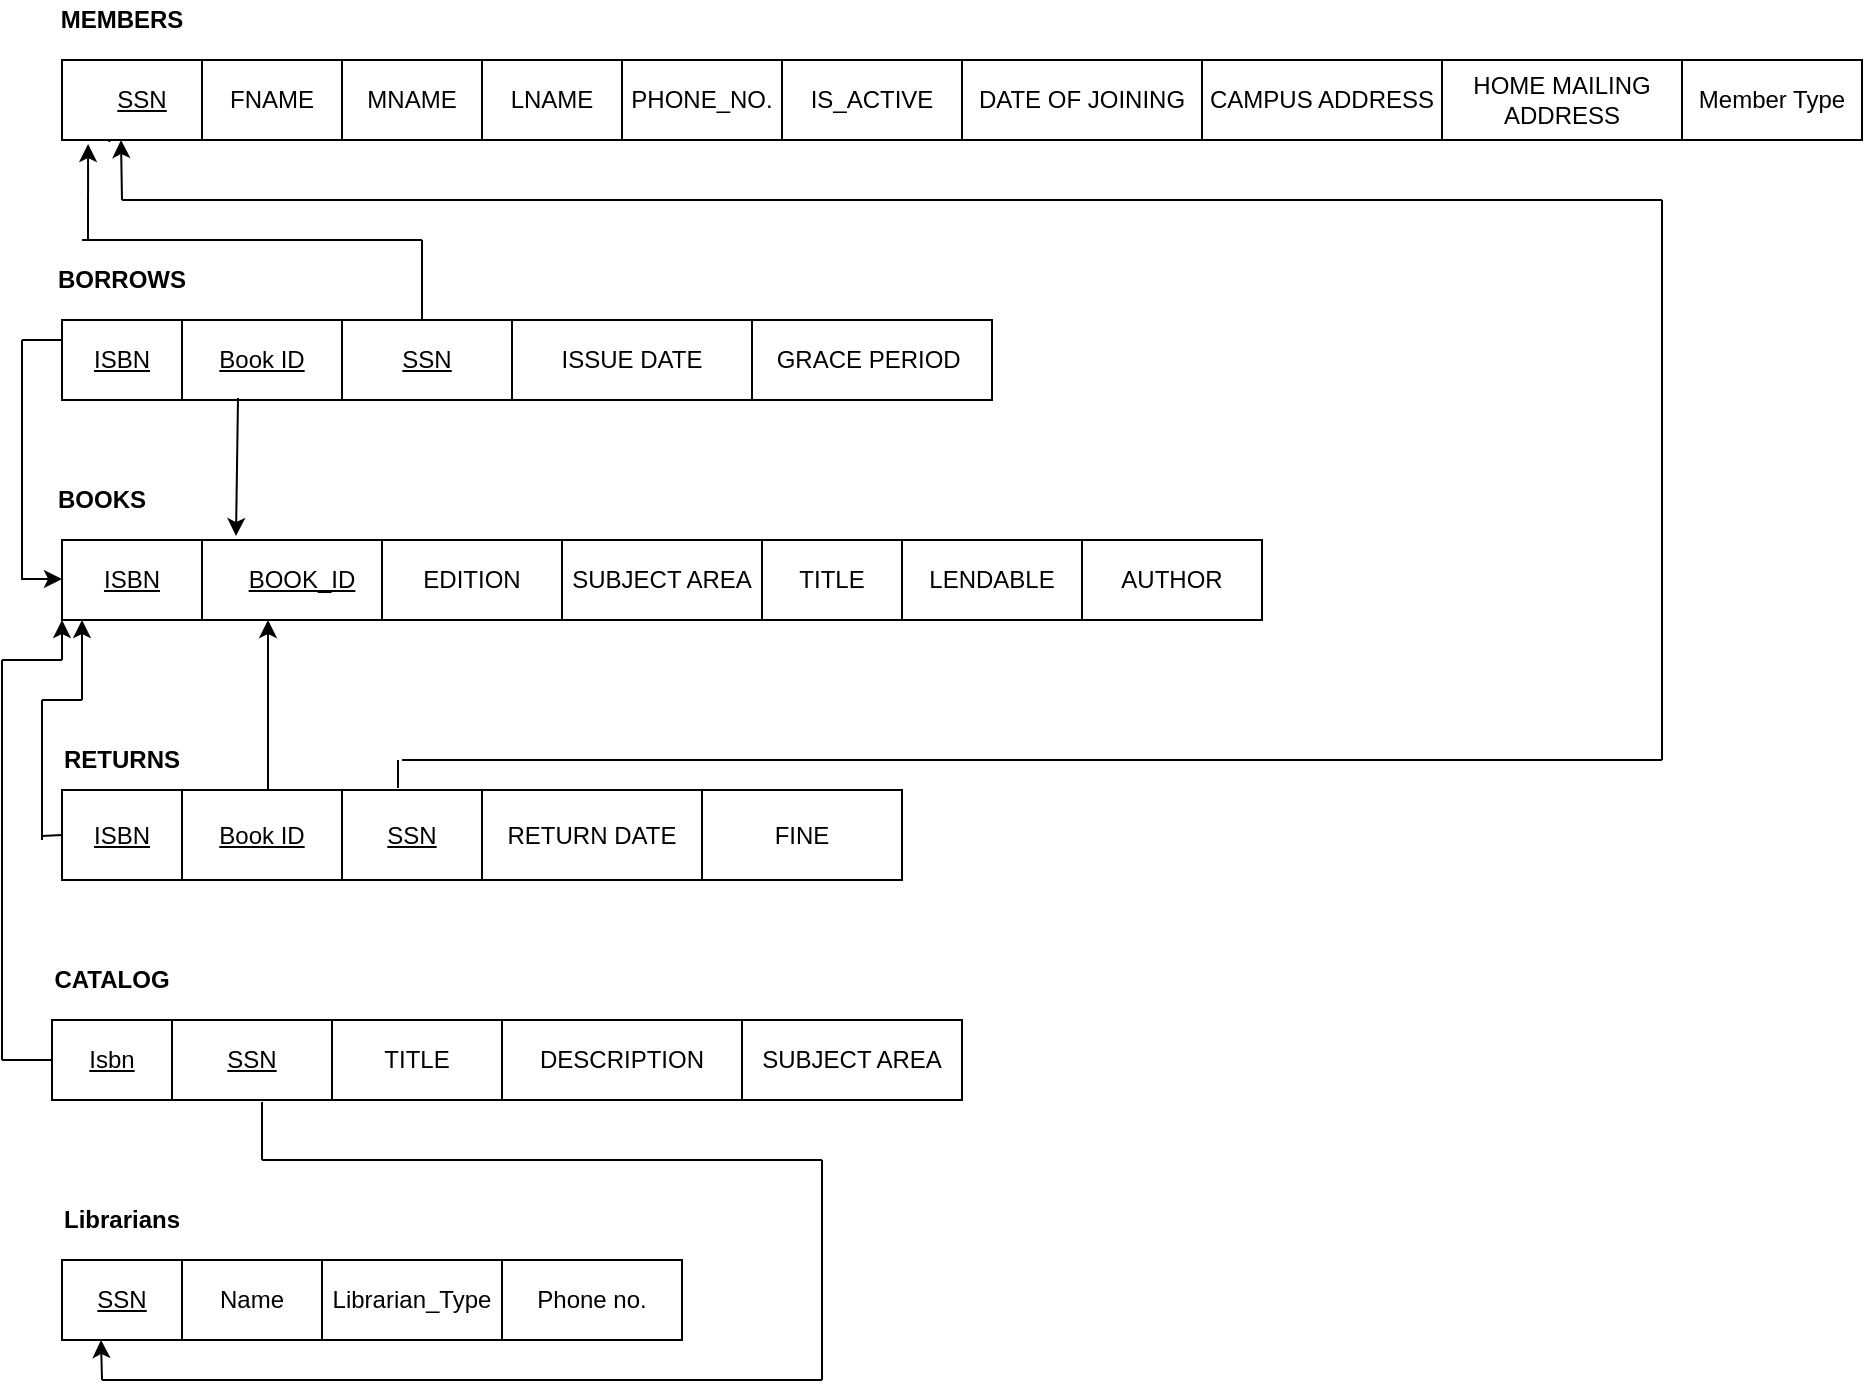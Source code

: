 <mxfile version="12.9.13" type="github">
  <diagram id="yDlo2jMc-lQr2yuWbLh0" name="Page-1">
    <mxGraphModel dx="946" dy="554" grid="1" gridSize="10" guides="1" tooltips="1" connect="1" arrows="1" fold="1" page="1" pageScale="1" pageWidth="827" pageHeight="1169" math="0" shadow="0">
      <root>
        <mxCell id="0" />
        <mxCell id="1" parent="0" />
        <mxCell id="aDyq0ExZdcWjo6-XUP3u-2" value="" style="endArrow=none;html=1;entryX=0.059;entryY=0;entryDx=0;entryDy=0;entryPerimeter=0;exitX=0.059;exitY=1.025;exitDx=0;exitDy=0;exitPerimeter=0;" parent="1" edge="1">
          <mxGeometry width="50" height="50" relative="1" as="geometry">
            <mxPoint x="83.66" y="121" as="sourcePoint" />
            <mxPoint x="83.66" y="80" as="targetPoint" />
            <Array as="points" />
          </mxGeometry>
        </mxCell>
        <mxCell id="aDyq0ExZdcWjo6-XUP3u-5" value="&lt;u&gt;SSN&lt;/u&gt;" style="rounded=0;whiteSpace=wrap;html=1;" parent="1" vertex="1">
          <mxGeometry x="60" y="80" width="80" height="40" as="geometry" />
        </mxCell>
        <mxCell id="aDyq0ExZdcWjo6-XUP3u-6" value="FNAME" style="rounded=0;whiteSpace=wrap;html=1;" parent="1" vertex="1">
          <mxGeometry x="130" y="80" width="70" height="40" as="geometry" />
        </mxCell>
        <mxCell id="aDyq0ExZdcWjo6-XUP3u-7" value="MNAME" style="rounded=0;whiteSpace=wrap;html=1;" parent="1" vertex="1">
          <mxGeometry x="200" y="80" width="70" height="40" as="geometry" />
        </mxCell>
        <mxCell id="aDyq0ExZdcWjo6-XUP3u-8" value="LNAME" style="rounded=0;whiteSpace=wrap;html=1;" parent="1" vertex="1">
          <mxGeometry x="270" y="80" width="70" height="40" as="geometry" />
        </mxCell>
        <mxCell id="aDyq0ExZdcWjo6-XUP3u-9" value="PHONE_NO." style="rounded=0;whiteSpace=wrap;html=1;" parent="1" vertex="1">
          <mxGeometry x="340" y="80" width="80" height="40" as="geometry" />
        </mxCell>
        <mxCell id="aDyq0ExZdcWjo6-XUP3u-10" value="IS_ACTIVE" style="rounded=0;whiteSpace=wrap;html=1;" parent="1" vertex="1">
          <mxGeometry x="420" y="80" width="90" height="40" as="geometry" />
        </mxCell>
        <mxCell id="aDyq0ExZdcWjo6-XUP3u-11" value="DATE OF JOINING" style="rounded=0;whiteSpace=wrap;html=1;" parent="1" vertex="1">
          <mxGeometry x="510" y="80" width="120" height="40" as="geometry" />
        </mxCell>
        <mxCell id="aDyq0ExZdcWjo6-XUP3u-12" value="CAMPUS ADDRESS" style="rounded=0;whiteSpace=wrap;html=1;" parent="1" vertex="1">
          <mxGeometry x="630" y="80" width="120" height="40" as="geometry" />
        </mxCell>
        <mxCell id="aDyq0ExZdcWjo6-XUP3u-13" value="HOME MAILING ADDRESS" style="rounded=0;whiteSpace=wrap;html=1;" parent="1" vertex="1">
          <mxGeometry x="750" y="80" width="120" height="40" as="geometry" />
        </mxCell>
        <mxCell id="aDyq0ExZdcWjo6-XUP3u-14" value="&lt;b&gt;MEMBERS&lt;/b&gt;" style="text;html=1;strokeColor=none;fillColor=none;align=center;verticalAlign=middle;whiteSpace=wrap;rounded=0;" parent="1" vertex="1">
          <mxGeometry x="70" y="50" width="40" height="20" as="geometry" />
        </mxCell>
        <mxCell id="aDyq0ExZdcWjo6-XUP3u-17" value="&lt;u&gt;ISBN&lt;/u&gt;" style="rounded=0;whiteSpace=wrap;html=1;" parent="1" vertex="1">
          <mxGeometry x="60" y="320" width="70" height="40" as="geometry" />
        </mxCell>
        <mxCell id="aDyq0ExZdcWjo6-XUP3u-18" value="&lt;u&gt;BOOK_ID&lt;/u&gt;" style="rounded=0;whiteSpace=wrap;html=1;" parent="1" vertex="1">
          <mxGeometry x="130" y="320" width="100" height="40" as="geometry" />
        </mxCell>
        <mxCell id="aDyq0ExZdcWjo6-XUP3u-20" value="EDITION" style="rounded=0;whiteSpace=wrap;html=1;" parent="1" vertex="1">
          <mxGeometry x="220" y="320" width="90" height="40" as="geometry" />
        </mxCell>
        <mxCell id="aDyq0ExZdcWjo6-XUP3u-21" value="SUBJECT AREA" style="rounded=0;whiteSpace=wrap;html=1;" parent="1" vertex="1">
          <mxGeometry x="310" y="320" width="100" height="40" as="geometry" />
        </mxCell>
        <mxCell id="aDyq0ExZdcWjo6-XUP3u-22" value="TITLE" style="rounded=0;whiteSpace=wrap;html=1;" parent="1" vertex="1">
          <mxGeometry x="410" y="320" width="70" height="40" as="geometry" />
        </mxCell>
        <mxCell id="aDyq0ExZdcWjo6-XUP3u-23" value="LENDABLE" style="rounded=0;whiteSpace=wrap;html=1;" parent="1" vertex="1">
          <mxGeometry x="480" y="320" width="90" height="40" as="geometry" />
        </mxCell>
        <mxCell id="aDyq0ExZdcWjo6-XUP3u-24" value="AUTHOR" style="rounded=0;whiteSpace=wrap;html=1;" parent="1" vertex="1">
          <mxGeometry x="570" y="320" width="90" height="40" as="geometry" />
        </mxCell>
        <mxCell id="aDyq0ExZdcWjo6-XUP3u-25" value="&lt;b&gt;BOOKS&lt;/b&gt;" style="text;html=1;strokeColor=none;fillColor=none;align=center;verticalAlign=middle;whiteSpace=wrap;rounded=0;" parent="1" vertex="1">
          <mxGeometry x="60" y="290" width="40" height="20" as="geometry" />
        </mxCell>
        <mxCell id="aDyq0ExZdcWjo6-XUP3u-27" value="&lt;u&gt;Isbn&lt;/u&gt;" style="rounded=0;whiteSpace=wrap;html=1;" parent="1" vertex="1">
          <mxGeometry x="55" y="560" width="60" height="40" as="geometry" />
        </mxCell>
        <mxCell id="aDyq0ExZdcWjo6-XUP3u-28" value="&lt;b&gt;CATALOG&lt;/b&gt;" style="text;html=1;strokeColor=none;fillColor=none;align=center;verticalAlign=middle;whiteSpace=wrap;rounded=0;" parent="1" vertex="1">
          <mxGeometry x="65" y="530" width="40" height="20" as="geometry" />
        </mxCell>
        <mxCell id="aDyq0ExZdcWjo6-XUP3u-30" value="TITLE" style="rounded=0;whiteSpace=wrap;html=1;" parent="1" vertex="1">
          <mxGeometry x="195" y="560" width="85" height="40" as="geometry" />
        </mxCell>
        <mxCell id="aDyq0ExZdcWjo6-XUP3u-31" value="DESCRIPTION" style="rounded=0;whiteSpace=wrap;html=1;" parent="1" vertex="1">
          <mxGeometry x="280" y="560" width="120" height="40" as="geometry" />
        </mxCell>
        <mxCell id="aDyq0ExZdcWjo6-XUP3u-32" value="SUBJECT AREA" style="rounded=0;whiteSpace=wrap;html=1;" parent="1" vertex="1">
          <mxGeometry x="400" y="560" width="110" height="40" as="geometry" />
        </mxCell>
        <mxCell id="aDyq0ExZdcWjo6-XUP3u-34" value="&lt;u&gt;ISBN&lt;/u&gt;" style="rounded=0;whiteSpace=wrap;html=1;" parent="1" vertex="1">
          <mxGeometry x="60" y="210" width="60" height="40" as="geometry" />
        </mxCell>
        <mxCell id="aDyq0ExZdcWjo6-XUP3u-35" value="&lt;b&gt;BORROWS&lt;/b&gt;" style="text;html=1;strokeColor=none;fillColor=none;align=center;verticalAlign=middle;whiteSpace=wrap;rounded=0;" parent="1" vertex="1">
          <mxGeometry x="70" y="180" width="40" height="20" as="geometry" />
        </mxCell>
        <mxCell id="aDyq0ExZdcWjo6-XUP3u-36" value="&lt;u&gt;SSN&lt;/u&gt;" style="rounded=0;whiteSpace=wrap;html=1;" parent="1" vertex="1">
          <mxGeometry x="200" y="210" width="85" height="40" as="geometry" />
        </mxCell>
        <mxCell id="aDyq0ExZdcWjo6-XUP3u-37" value="ISSUE DATE" style="rounded=0;whiteSpace=wrap;html=1;" parent="1" vertex="1">
          <mxGeometry x="285" y="210" width="120" height="40" as="geometry" />
        </mxCell>
        <mxCell id="aDyq0ExZdcWjo6-XUP3u-38" value="GRACE PERIOD&amp;nbsp;" style="rounded=0;whiteSpace=wrap;html=1;" parent="1" vertex="1">
          <mxGeometry x="405" y="210" width="120" height="40" as="geometry" />
        </mxCell>
        <mxCell id="aDyq0ExZdcWjo6-XUP3u-40" value="&lt;u&gt;ISBN&lt;/u&gt;" style="rounded=0;whiteSpace=wrap;html=1;" parent="1" vertex="1">
          <mxGeometry x="60" y="445" width="60" height="45" as="geometry" />
        </mxCell>
        <mxCell id="aDyq0ExZdcWjo6-XUP3u-41" value="&lt;b&gt;RETURNS&lt;/b&gt;" style="text;html=1;strokeColor=none;fillColor=none;align=center;verticalAlign=middle;whiteSpace=wrap;rounded=0;" parent="1" vertex="1">
          <mxGeometry x="70" y="420" width="40" height="20" as="geometry" />
        </mxCell>
        <mxCell id="aDyq0ExZdcWjo6-XUP3u-42" value="&lt;u&gt;SSN&lt;/u&gt;" style="rounded=0;whiteSpace=wrap;html=1;" parent="1" vertex="1">
          <mxGeometry x="200" y="445" width="70" height="45" as="geometry" />
        </mxCell>
        <mxCell id="aDyq0ExZdcWjo6-XUP3u-43" value="RETURN DATE" style="rounded=0;whiteSpace=wrap;html=1;" parent="1" vertex="1">
          <mxGeometry x="270" y="445" width="110" height="45" as="geometry" />
        </mxCell>
        <mxCell id="aDyq0ExZdcWjo6-XUP3u-44" value="FINE" style="rounded=0;whiteSpace=wrap;html=1;" parent="1" vertex="1">
          <mxGeometry x="380" y="445" width="100" height="45" as="geometry" />
        </mxCell>
        <mxCell id="aDyq0ExZdcWjo6-XUP3u-45" value="&lt;u&gt;SSN&lt;/u&gt;" style="rounded=0;whiteSpace=wrap;html=1;" parent="1" vertex="1">
          <mxGeometry x="60" y="680" width="60" height="40" as="geometry" />
        </mxCell>
        <mxCell id="aDyq0ExZdcWjo6-XUP3u-46" value="Name" style="rounded=0;whiteSpace=wrap;html=1;" parent="1" vertex="1">
          <mxGeometry x="120" y="680" width="70" height="40" as="geometry" />
        </mxCell>
        <mxCell id="aDyq0ExZdcWjo6-XUP3u-47" value="Librarian_Type" style="rounded=0;whiteSpace=wrap;html=1;" parent="1" vertex="1">
          <mxGeometry x="190" y="680" width="90" height="40" as="geometry" />
        </mxCell>
        <mxCell id="aDyq0ExZdcWjo6-XUP3u-48" value="Phone no." style="rounded=0;whiteSpace=wrap;html=1;" parent="1" vertex="1">
          <mxGeometry x="280" y="680" width="90" height="40" as="geometry" />
        </mxCell>
        <mxCell id="aDyq0ExZdcWjo6-XUP3u-49" value="&lt;b&gt;Librarians&lt;/b&gt;" style="text;html=1;strokeColor=none;fillColor=none;align=center;verticalAlign=middle;whiteSpace=wrap;rounded=0;" parent="1" vertex="1">
          <mxGeometry x="70" y="650" width="40" height="20" as="geometry" />
        </mxCell>
        <mxCell id="Iu9fj_M3wson_MXCtkIp-1" value="&lt;u&gt;Book ID&lt;/u&gt;" style="rounded=0;whiteSpace=wrap;html=1;" vertex="1" parent="1">
          <mxGeometry x="120" y="210" width="80" height="40" as="geometry" />
        </mxCell>
        <mxCell id="Iu9fj_M3wson_MXCtkIp-2" value="&lt;u&gt;Book ID&lt;/u&gt;" style="rounded=0;whiteSpace=wrap;html=1;" vertex="1" parent="1">
          <mxGeometry x="120" y="445" width="80" height="45" as="geometry" />
        </mxCell>
        <mxCell id="Iu9fj_M3wson_MXCtkIp-3" value="&lt;u&gt;SSN&lt;/u&gt;" style="rounded=0;whiteSpace=wrap;html=1;" vertex="1" parent="1">
          <mxGeometry x="115" y="560" width="80" height="40" as="geometry" />
        </mxCell>
        <mxCell id="Iu9fj_M3wson_MXCtkIp-5" value="" style="endArrow=none;html=1;entryX=0;entryY=0.5;entryDx=0;entryDy=0;" edge="1" parent="1" target="aDyq0ExZdcWjo6-XUP3u-27">
          <mxGeometry width="50" height="50" relative="1" as="geometry">
            <mxPoint x="30" y="580" as="sourcePoint" />
            <mxPoint x="55" y="560" as="targetPoint" />
          </mxGeometry>
        </mxCell>
        <mxCell id="Iu9fj_M3wson_MXCtkIp-15" value="" style="endArrow=classic;html=1;" edge="1" parent="1">
          <mxGeometry width="50" height="50" relative="1" as="geometry">
            <mxPoint x="90" y="150" as="sourcePoint" />
            <mxPoint x="89.5" y="120" as="targetPoint" />
          </mxGeometry>
        </mxCell>
        <mxCell id="Iu9fj_M3wson_MXCtkIp-16" value="" style="endArrow=classic;html=1;" edge="1" parent="1">
          <mxGeometry width="50" height="50" relative="1" as="geometry">
            <mxPoint x="70" y="400" as="sourcePoint" />
            <mxPoint x="70" y="360" as="targetPoint" />
          </mxGeometry>
        </mxCell>
        <mxCell id="Iu9fj_M3wson_MXCtkIp-18" value="" style="endArrow=none;html=1;" edge="1" parent="1">
          <mxGeometry width="50" height="50" relative="1" as="geometry">
            <mxPoint x="40" y="220" as="sourcePoint" />
            <mxPoint x="60" y="220" as="targetPoint" />
          </mxGeometry>
        </mxCell>
        <mxCell id="Iu9fj_M3wson_MXCtkIp-20" value="" style="endArrow=none;html=1;" edge="1" parent="1">
          <mxGeometry width="50" height="50" relative="1" as="geometry">
            <mxPoint x="30" y="380" as="sourcePoint" />
            <mxPoint x="60" y="380" as="targetPoint" />
          </mxGeometry>
        </mxCell>
        <mxCell id="Iu9fj_M3wson_MXCtkIp-21" value="" style="endArrow=classic;html=1;" edge="1" parent="1">
          <mxGeometry width="50" height="50" relative="1" as="geometry">
            <mxPoint x="60" y="380" as="sourcePoint" />
            <mxPoint x="60" y="360" as="targetPoint" />
          </mxGeometry>
        </mxCell>
        <mxCell id="Iu9fj_M3wson_MXCtkIp-22" value="" style="endArrow=none;html=1;entryX=0;entryY=0.5;entryDx=0;entryDy=0;" edge="1" parent="1" target="aDyq0ExZdcWjo6-XUP3u-40">
          <mxGeometry width="50" height="50" relative="1" as="geometry">
            <mxPoint x="50" y="468" as="sourcePoint" />
            <mxPoint x="60" y="440" as="targetPoint" />
          </mxGeometry>
        </mxCell>
        <mxCell id="Iu9fj_M3wson_MXCtkIp-25" value="" style="endArrow=classic;html=1;" edge="1" parent="1">
          <mxGeometry width="50" height="50" relative="1" as="geometry">
            <mxPoint x="40" y="339.5" as="sourcePoint" />
            <mxPoint x="60" y="339.5" as="targetPoint" />
          </mxGeometry>
        </mxCell>
        <mxCell id="Iu9fj_M3wson_MXCtkIp-28" value="" style="endArrow=none;html=1;" edge="1" parent="1">
          <mxGeometry width="50" height="50" relative="1" as="geometry">
            <mxPoint x="440" y="740" as="sourcePoint" />
            <mxPoint x="440" y="630" as="targetPoint" />
          </mxGeometry>
        </mxCell>
        <mxCell id="Iu9fj_M3wson_MXCtkIp-29" value="" style="endArrow=none;html=1;" edge="1" parent="1">
          <mxGeometry width="50" height="50" relative="1" as="geometry">
            <mxPoint x="80" y="740" as="sourcePoint" />
            <mxPoint x="440" y="740" as="targetPoint" />
          </mxGeometry>
        </mxCell>
        <mxCell id="Iu9fj_M3wson_MXCtkIp-30" value="" style="endArrow=classic;html=1;" edge="1" parent="1">
          <mxGeometry width="50" height="50" relative="1" as="geometry">
            <mxPoint x="80" y="740" as="sourcePoint" />
            <mxPoint x="79.5" y="720" as="targetPoint" />
          </mxGeometry>
        </mxCell>
        <mxCell id="Iu9fj_M3wson_MXCtkIp-31" value="" style="endArrow=none;html=1;" edge="1" parent="1">
          <mxGeometry width="50" height="50" relative="1" as="geometry">
            <mxPoint x="160" y="630" as="sourcePoint" />
            <mxPoint x="440" y="630" as="targetPoint" />
          </mxGeometry>
        </mxCell>
        <mxCell id="Iu9fj_M3wson_MXCtkIp-35" value="" style="endArrow=none;html=1;" edge="1" parent="1">
          <mxGeometry width="50" height="50" relative="1" as="geometry">
            <mxPoint x="160" y="630" as="sourcePoint" />
            <mxPoint x="160" y="601" as="targetPoint" />
          </mxGeometry>
        </mxCell>
        <mxCell id="Iu9fj_M3wson_MXCtkIp-37" value="" style="endArrow=classic;html=1;exitX=0.35;exitY=0.975;exitDx=0;exitDy=0;exitPerimeter=0;entryX=0.17;entryY=-0.05;entryDx=0;entryDy=0;entryPerimeter=0;" edge="1" parent="1" source="Iu9fj_M3wson_MXCtkIp-1" target="aDyq0ExZdcWjo6-XUP3u-18">
          <mxGeometry width="50" height="50" relative="1" as="geometry">
            <mxPoint x="140" y="310" as="sourcePoint" />
            <mxPoint x="190" y="260" as="targetPoint" />
          </mxGeometry>
        </mxCell>
        <mxCell id="Iu9fj_M3wson_MXCtkIp-38" value="" style="endArrow=classic;html=1;" edge="1" parent="1">
          <mxGeometry width="50" height="50" relative="1" as="geometry">
            <mxPoint x="163" y="445" as="sourcePoint" />
            <mxPoint x="163" y="360" as="targetPoint" />
          </mxGeometry>
        </mxCell>
        <mxCell id="Iu9fj_M3wson_MXCtkIp-39" value="" style="endArrow=none;html=1;" edge="1" parent="1">
          <mxGeometry width="50" height="50" relative="1" as="geometry">
            <mxPoint x="50" y="470" as="sourcePoint" />
            <mxPoint x="50" y="400" as="targetPoint" />
          </mxGeometry>
        </mxCell>
        <mxCell id="Iu9fj_M3wson_MXCtkIp-40" value="" style="endArrow=none;html=1;" edge="1" parent="1">
          <mxGeometry width="50" height="50" relative="1" as="geometry">
            <mxPoint x="50" y="400" as="sourcePoint" />
            <mxPoint x="70" y="400" as="targetPoint" />
          </mxGeometry>
        </mxCell>
        <mxCell id="Iu9fj_M3wson_MXCtkIp-41" value="" style="endArrow=none;html=1;" edge="1" parent="1">
          <mxGeometry width="50" height="50" relative="1" as="geometry">
            <mxPoint x="30" y="580" as="sourcePoint" />
            <mxPoint x="30" y="380" as="targetPoint" />
          </mxGeometry>
        </mxCell>
        <mxCell id="Iu9fj_M3wson_MXCtkIp-42" value="" style="endArrow=none;html=1;" edge="1" parent="1">
          <mxGeometry width="50" height="50" relative="1" as="geometry">
            <mxPoint x="40" y="340" as="sourcePoint" />
            <mxPoint x="40" y="220" as="targetPoint" />
          </mxGeometry>
        </mxCell>
        <mxCell id="Iu9fj_M3wson_MXCtkIp-43" value="" style="endArrow=none;html=1;" edge="1" parent="1">
          <mxGeometry width="50" height="50" relative="1" as="geometry">
            <mxPoint x="230" y="430" as="sourcePoint" />
            <mxPoint x="860" y="430" as="targetPoint" />
          </mxGeometry>
        </mxCell>
        <mxCell id="Iu9fj_M3wson_MXCtkIp-44" value="" style="endArrow=none;html=1;" edge="1" parent="1">
          <mxGeometry width="50" height="50" relative="1" as="geometry">
            <mxPoint x="860" y="430" as="sourcePoint" />
            <mxPoint x="860" y="150" as="targetPoint" />
          </mxGeometry>
        </mxCell>
        <mxCell id="Iu9fj_M3wson_MXCtkIp-45" value="" style="endArrow=none;html=1;" edge="1" parent="1">
          <mxGeometry width="50" height="50" relative="1" as="geometry">
            <mxPoint x="90" y="150" as="sourcePoint" />
            <mxPoint x="860" y="150" as="targetPoint" />
          </mxGeometry>
        </mxCell>
        <mxCell id="Iu9fj_M3wson_MXCtkIp-48" value="" style="endArrow=none;html=1;" edge="1" parent="1">
          <mxGeometry width="50" height="50" relative="1" as="geometry">
            <mxPoint x="70" y="170" as="sourcePoint" />
            <mxPoint x="240" y="170" as="targetPoint" />
          </mxGeometry>
        </mxCell>
        <mxCell id="Iu9fj_M3wson_MXCtkIp-49" value="" style="endArrow=classic;html=1;entryX=0.163;entryY=1.05;entryDx=0;entryDy=0;entryPerimeter=0;" edge="1" parent="1" target="aDyq0ExZdcWjo6-XUP3u-5">
          <mxGeometry width="50" height="50" relative="1" as="geometry">
            <mxPoint x="73" y="170" as="sourcePoint" />
            <mxPoint x="80" y="140" as="targetPoint" />
          </mxGeometry>
        </mxCell>
        <mxCell id="Iu9fj_M3wson_MXCtkIp-50" value="" style="endArrow=none;html=1;" edge="1" parent="1">
          <mxGeometry width="50" height="50" relative="1" as="geometry">
            <mxPoint x="240" y="210" as="sourcePoint" />
            <mxPoint x="240" y="170" as="targetPoint" />
          </mxGeometry>
        </mxCell>
        <mxCell id="Iu9fj_M3wson_MXCtkIp-52" value="" style="endArrow=none;html=1;exitX=0.4;exitY=-0.022;exitDx=0;exitDy=0;exitPerimeter=0;" edge="1" parent="1" source="aDyq0ExZdcWjo6-XUP3u-42">
          <mxGeometry width="50" height="50" relative="1" as="geometry">
            <mxPoint x="240" y="440" as="sourcePoint" />
            <mxPoint x="228" y="430" as="targetPoint" />
          </mxGeometry>
        </mxCell>
        <mxCell id="Iu9fj_M3wson_MXCtkIp-56" value="Member Type" style="rounded=0;whiteSpace=wrap;html=1;" vertex="1" parent="1">
          <mxGeometry x="870" y="80" width="90" height="40" as="geometry" />
        </mxCell>
      </root>
    </mxGraphModel>
  </diagram>
</mxfile>
